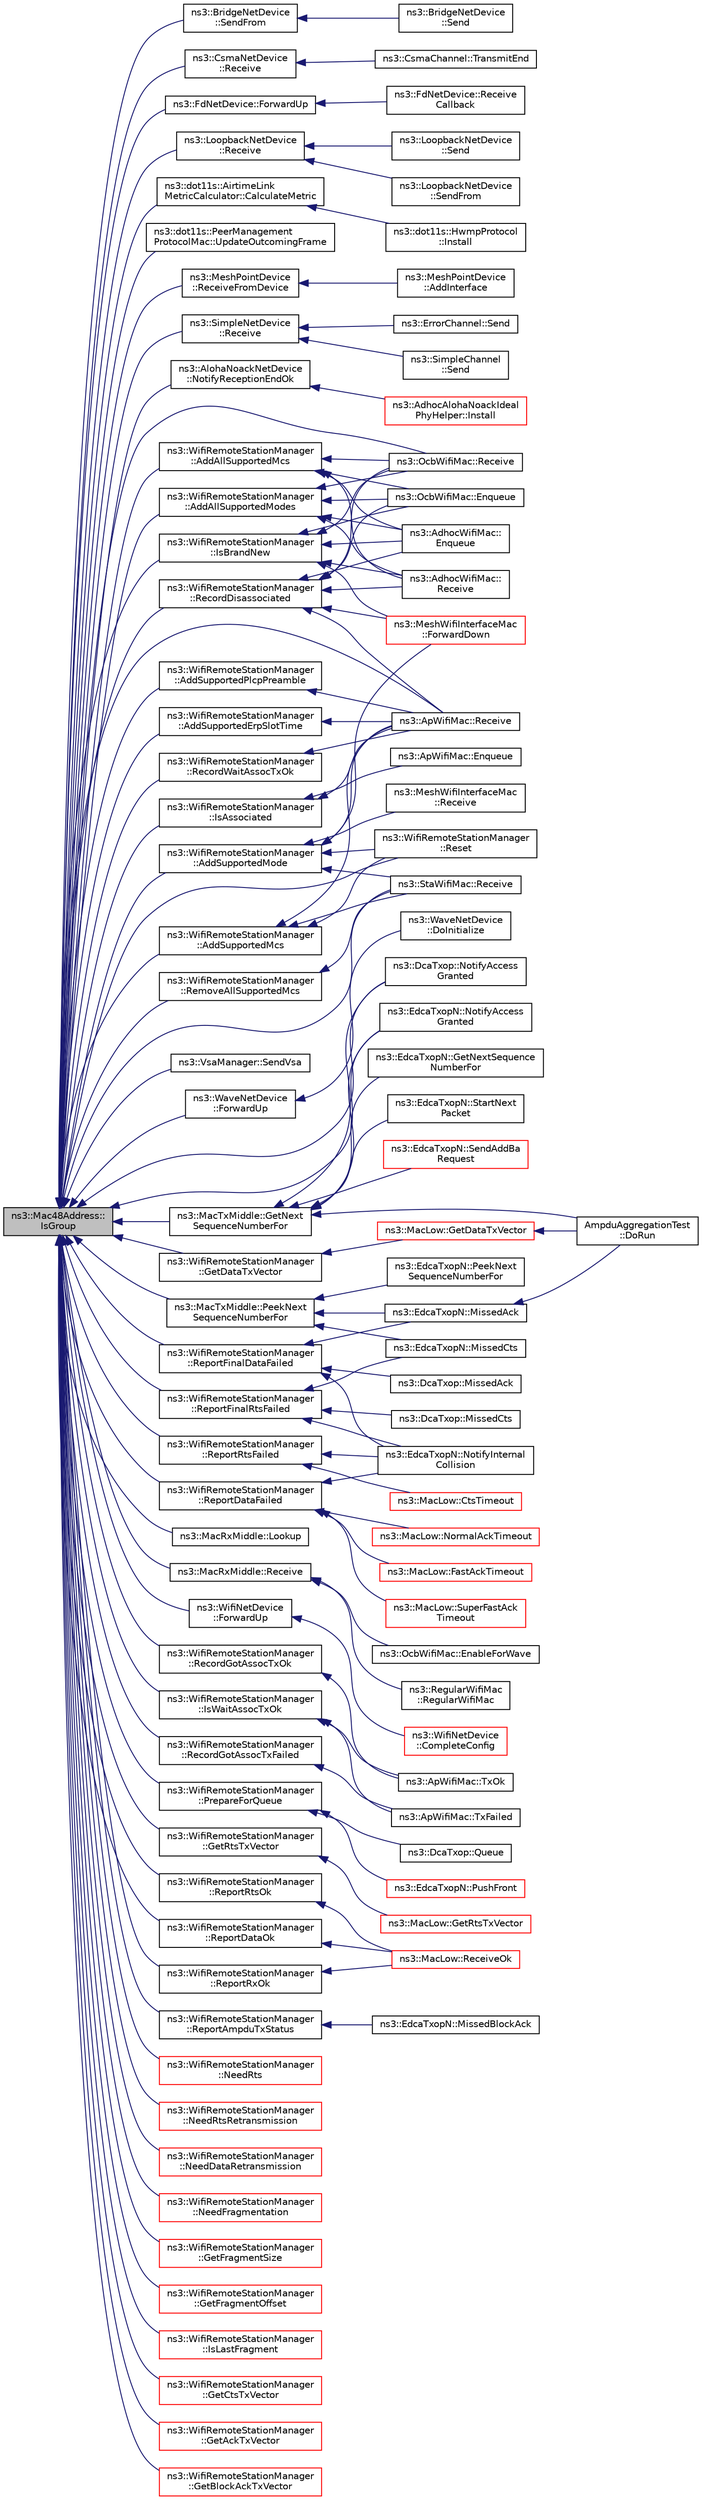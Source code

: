 digraph "ns3::Mac48Address::IsGroup"
{
  edge [fontname="Helvetica",fontsize="10",labelfontname="Helvetica",labelfontsize="10"];
  node [fontname="Helvetica",fontsize="10",shape=record];
  rankdir="LR";
  Node1 [label="ns3::Mac48Address::\lIsGroup",height=0.2,width=0.4,color="black", fillcolor="grey75", style="filled", fontcolor="black"];
  Node1 -> Node2 [dir="back",color="midnightblue",fontsize="10",style="solid"];
  Node2 [label="ns3::BridgeNetDevice\l::SendFrom",height=0.2,width=0.4,color="black", fillcolor="white", style="filled",URL="$d9/d8d/classns3_1_1BridgeNetDevice.html#a7ad2acf7936e29f003c9046d76ea2099"];
  Node2 -> Node3 [dir="back",color="midnightblue",fontsize="10",style="solid"];
  Node3 [label="ns3::BridgeNetDevice\l::Send",height=0.2,width=0.4,color="black", fillcolor="white", style="filled",URL="$d9/d8d/classns3_1_1BridgeNetDevice.html#ac94136d6499505f6712c939c35b97e06"];
  Node1 -> Node4 [dir="back",color="midnightblue",fontsize="10",style="solid"];
  Node4 [label="ns3::CsmaNetDevice\l::Receive",height=0.2,width=0.4,color="black", fillcolor="white", style="filled",URL="$d4/df2/classns3_1_1CsmaNetDevice.html#a640e48cd26f676994e0d76b5f34a5367"];
  Node4 -> Node5 [dir="back",color="midnightblue",fontsize="10",style="solid"];
  Node5 [label="ns3::CsmaChannel::TransmitEnd",height=0.2,width=0.4,color="black", fillcolor="white", style="filled",URL="$de/d86/classns3_1_1CsmaChannel.html#a720272c5f63d9bdd32d7ca43925ee6d2",tooltip="Indicates that the net device has finished transmitting the packet over the channel. "];
  Node1 -> Node6 [dir="back",color="midnightblue",fontsize="10",style="solid"];
  Node6 [label="ns3::FdNetDevice::ForwardUp",height=0.2,width=0.4,color="black", fillcolor="white", style="filled",URL="$d1/d50/classns3_1_1FdNetDevice.html#a7fd80498ff2e6f9fd91f0f5db3c5dbd5"];
  Node6 -> Node7 [dir="back",color="midnightblue",fontsize="10",style="solid"];
  Node7 [label="ns3::FdNetDevice::Receive\lCallback",height=0.2,width=0.4,color="black", fillcolor="white", style="filled",URL="$d1/d50/classns3_1_1FdNetDevice.html#a65d669a9883c299c5527bbe0b9f33aef"];
  Node1 -> Node8 [dir="back",color="midnightblue",fontsize="10",style="solid"];
  Node8 [label="ns3::LoopbackNetDevice\l::Receive",height=0.2,width=0.4,color="black", fillcolor="white", style="filled",URL="$d1/dd4/classns3_1_1LoopbackNetDevice.html#a2b5c5f64267ba906d149ab89d2831d34"];
  Node8 -> Node9 [dir="back",color="midnightblue",fontsize="10",style="solid"];
  Node9 [label="ns3::LoopbackNetDevice\l::Send",height=0.2,width=0.4,color="black", fillcolor="white", style="filled",URL="$d1/dd4/classns3_1_1LoopbackNetDevice.html#add41fe2884d42456ea019337bfa88c37"];
  Node8 -> Node10 [dir="back",color="midnightblue",fontsize="10",style="solid"];
  Node10 [label="ns3::LoopbackNetDevice\l::SendFrom",height=0.2,width=0.4,color="black", fillcolor="white", style="filled",URL="$d1/dd4/classns3_1_1LoopbackNetDevice.html#a95f0043ce01d85a65cf08cb6495886e0"];
  Node1 -> Node11 [dir="back",color="midnightblue",fontsize="10",style="solid"];
  Node11 [label="ns3::dot11s::AirtimeLink\lMetricCalculator::CalculateMetric",height=0.2,width=0.4,color="black", fillcolor="white", style="filled",URL="$da/d28/classns3_1_1dot11s_1_1AirtimeLinkMetricCalculator.html#a72c6cb74bc18c3d3faf86a1da79c9afd"];
  Node11 -> Node12 [dir="back",color="midnightblue",fontsize="10",style="solid"];
  Node12 [label="ns3::dot11s::HwmpProtocol\l::Install",height=0.2,width=0.4,color="black", fillcolor="white", style="filled",URL="$de/d15/classns3_1_1dot11s_1_1HwmpProtocol.html#ab8041a5b50c6ca47ffbcc751032856c3",tooltip="Install HWMP on given mesh point. "];
  Node1 -> Node13 [dir="back",color="midnightblue",fontsize="10",style="solid"];
  Node13 [label="ns3::dot11s::PeerManagement\lProtocolMac::UpdateOutcomingFrame",height=0.2,width=0.4,color="black", fillcolor="white", style="filled",URL="$dd/df9/classns3_1_1dot11s_1_1PeerManagementProtocolMac.html#a124edd9a9cce0b323ff5118d6f0b4069"];
  Node1 -> Node14 [dir="back",color="midnightblue",fontsize="10",style="solid"];
  Node14 [label="ns3::MeshPointDevice\l::ReceiveFromDevice",height=0.2,width=0.4,color="black", fillcolor="white", style="filled",URL="$d6/da9/classns3_1_1MeshPointDevice.html#a4d34699068f61ebcbb610c650b28af6b",tooltip="Receive packet from interface. "];
  Node14 -> Node15 [dir="back",color="midnightblue",fontsize="10",style="solid"];
  Node15 [label="ns3::MeshPointDevice\l::AddInterface",height=0.2,width=0.4,color="black", fillcolor="white", style="filled",URL="$d6/da9/classns3_1_1MeshPointDevice.html#a0001ebec0a10fc9cf05dd6da958a7e98",tooltip="Attach new interface to the station. Interface must support 48-bit MAC address and SendFrom method..."];
  Node1 -> Node16 [dir="back",color="midnightblue",fontsize="10",style="solid"];
  Node16 [label="ns3::SimpleNetDevice\l::Receive",height=0.2,width=0.4,color="black", fillcolor="white", style="filled",URL="$d2/d8f/classns3_1_1SimpleNetDevice.html#af603805c6f3145bde3e53c4c0d5108bc"];
  Node16 -> Node17 [dir="back",color="midnightblue",fontsize="10",style="solid"];
  Node17 [label="ns3::ErrorChannel::Send",height=0.2,width=0.4,color="black", fillcolor="white", style="filled",URL="$d9/d88/classns3_1_1ErrorChannel.html#a9bf289445c6da2b659ebbc46193c824e"];
  Node16 -> Node18 [dir="back",color="midnightblue",fontsize="10",style="solid"];
  Node18 [label="ns3::SimpleChannel\l::Send",height=0.2,width=0.4,color="black", fillcolor="white", style="filled",URL="$da/db9/classns3_1_1SimpleChannel.html#af454a78269793a4473f2cf69e0bc5676"];
  Node1 -> Node19 [dir="back",color="midnightblue",fontsize="10",style="solid"];
  Node19 [label="ns3::AlohaNoackNetDevice\l::NotifyReceptionEndOk",height=0.2,width=0.4,color="black", fillcolor="white", style="filled",URL="$d1/dd6/classns3_1_1AlohaNoackNetDevice.html#ad2a4bfeb92d6ad91a5d5c07918902f58"];
  Node19 -> Node20 [dir="back",color="midnightblue",fontsize="10",style="solid"];
  Node20 [label="ns3::AdhocAlohaNoackIdeal\lPhyHelper::Install",height=0.2,width=0.4,color="red", fillcolor="white", style="filled",URL="$d6/d7d/classns3_1_1AdhocAlohaNoackIdealPhyHelper.html#a0b9cb9d602fd1027f7f39a776e745abe"];
  Node1 -> Node21 [dir="back",color="midnightblue",fontsize="10",style="solid"];
  Node21 [label="ns3::OcbWifiMac::Receive",height=0.2,width=0.4,color="black", fillcolor="white", style="filled",URL="$d0/dd1/classns3_1_1OcbWifiMac.html#ad025b0fd981998bf3c527a9c4a719962"];
  Node1 -> Node22 [dir="back",color="midnightblue",fontsize="10",style="solid"];
  Node22 [label="ns3::VsaManager::SendVsa",height=0.2,width=0.4,color="black", fillcolor="white", style="filled",URL="$de/d6e/classns3_1_1VsaManager.html#af896634c89ed0725215aa5da43445295"];
  Node1 -> Node23 [dir="back",color="midnightblue",fontsize="10",style="solid"];
  Node23 [label="ns3::WaveNetDevice\l::ForwardUp",height=0.2,width=0.4,color="black", fillcolor="white", style="filled",URL="$d4/d1c/classns3_1_1WaveNetDevice.html#aa6dacd06c56a1796db12966008605edb"];
  Node23 -> Node24 [dir="back",color="midnightblue",fontsize="10",style="solid"];
  Node24 [label="ns3::WaveNetDevice\l::DoInitialize",height=0.2,width=0.4,color="black", fillcolor="white", style="filled",URL="$d4/d1c/classns3_1_1WaveNetDevice.html#af81a8cce97f26cfc0bfdad5e13fe4777"];
  Node1 -> Node25 [dir="back",color="midnightblue",fontsize="10",style="solid"];
  Node25 [label="ns3::ApWifiMac::Receive",height=0.2,width=0.4,color="black", fillcolor="white", style="filled",URL="$d0/d51/classns3_1_1ApWifiMac.html#ab7e832f29bf91319e3ecdf0de7d5d598"];
  Node1 -> Node26 [dir="back",color="midnightblue",fontsize="10",style="solid"];
  Node26 [label="ns3::DcaTxop::NotifyAccess\lGranted",height=0.2,width=0.4,color="black", fillcolor="white", style="filled",URL="$d3/d74/classns3_1_1DcaTxop.html#a1760d5870d8d96153165960172ba31d5"];
  Node1 -> Node27 [dir="back",color="midnightblue",fontsize="10",style="solid"];
  Node27 [label="ns3::EdcaTxopN::NotifyAccess\lGranted",height=0.2,width=0.4,color="black", fillcolor="white", style="filled",URL="$dc/db8/classns3_1_1EdcaTxopN.html#afeba080a6bf7d6074227e10321d1683d"];
  Node1 -> Node28 [dir="back",color="midnightblue",fontsize="10",style="solid"];
  Node28 [label="ns3::MacRxMiddle::Lookup",height=0.2,width=0.4,color="black", fillcolor="white", style="filled",URL="$d9/dfc/classns3_1_1MacRxMiddle.html#ac7ff36607c9fa9f207d70bd1c7f14bc7"];
  Node1 -> Node29 [dir="back",color="midnightblue",fontsize="10",style="solid"];
  Node29 [label="ns3::MacRxMiddle::Receive",height=0.2,width=0.4,color="black", fillcolor="white", style="filled",URL="$d9/dfc/classns3_1_1MacRxMiddle.html#a924ddb6f8cea2daa6701325c7422dc59"];
  Node29 -> Node30 [dir="back",color="midnightblue",fontsize="10",style="solid"];
  Node30 [label="ns3::OcbWifiMac::EnableForWave",height=0.2,width=0.4,color="black", fillcolor="white", style="filled",URL="$d0/dd1/classns3_1_1OcbWifiMac.html#a7da6015f1bb04ffbb0974f9c94ccf988"];
  Node29 -> Node31 [dir="back",color="midnightblue",fontsize="10",style="solid"];
  Node31 [label="ns3::RegularWifiMac\l::RegularWifiMac",height=0.2,width=0.4,color="black", fillcolor="white", style="filled",URL="$df/db9/classns3_1_1RegularWifiMac.html#a56bc0e2b8ecde6fc50e6f8921ce64957"];
  Node1 -> Node32 [dir="back",color="midnightblue",fontsize="10",style="solid"];
  Node32 [label="ns3::MacTxMiddle::GetNext\lSequenceNumberFor",height=0.2,width=0.4,color="black", fillcolor="white", style="filled",URL="$dd/daa/classns3_1_1MacTxMiddle.html#a791d277bf45e2b45b57b2fdb9417cc25"];
  Node32 -> Node26 [dir="back",color="midnightblue",fontsize="10",style="solid"];
  Node32 -> Node33 [dir="back",color="midnightblue",fontsize="10",style="solid"];
  Node33 [label="ns3::EdcaTxopN::GetNextSequence\lNumberFor",height=0.2,width=0.4,color="black", fillcolor="white", style="filled",URL="$dc/db8/classns3_1_1EdcaTxopN.html#a809758d4c7fe1c7663305c8a0df16e55"];
  Node32 -> Node27 [dir="back",color="midnightblue",fontsize="10",style="solid"];
  Node32 -> Node34 [dir="back",color="midnightblue",fontsize="10",style="solid"];
  Node34 [label="ns3::EdcaTxopN::StartNext\lPacket",height=0.2,width=0.4,color="black", fillcolor="white", style="filled",URL="$dc/db8/classns3_1_1EdcaTxopN.html#a86df91f79cf79fbb677bd53fddafdae0"];
  Node32 -> Node35 [dir="back",color="midnightblue",fontsize="10",style="solid"];
  Node35 [label="ns3::EdcaTxopN::SendAddBa\lRequest",height=0.2,width=0.4,color="red", fillcolor="white", style="filled",URL="$dc/db8/classns3_1_1EdcaTxopN.html#a5d000df80bfe3211aed2fee7c08b85d2"];
  Node32 -> Node36 [dir="back",color="midnightblue",fontsize="10",style="solid"];
  Node36 [label="AmpduAggregationTest\l::DoRun",height=0.2,width=0.4,color="black", fillcolor="white", style="filled",URL="$d2/db5/classAmpduAggregationTest.html#a7414dc8d4dd982ab4c1eaadb5b2c693d",tooltip="Implementation to actually run this TestCase. "];
  Node1 -> Node37 [dir="back",color="midnightblue",fontsize="10",style="solid"];
  Node37 [label="ns3::MacTxMiddle::PeekNext\lSequenceNumberFor",height=0.2,width=0.4,color="black", fillcolor="white", style="filled",URL="$dd/daa/classns3_1_1MacTxMiddle.html#a9ae98e7d98efae080431b7fe3b0a9a2d"];
  Node37 -> Node38 [dir="back",color="midnightblue",fontsize="10",style="solid"];
  Node38 [label="ns3::EdcaTxopN::PeekNext\lSequenceNumberFor",height=0.2,width=0.4,color="black", fillcolor="white", style="filled",URL="$dc/db8/classns3_1_1EdcaTxopN.html#a2498de1dde0c880d25b25844f24c0c81"];
  Node37 -> Node39 [dir="back",color="midnightblue",fontsize="10",style="solid"];
  Node39 [label="ns3::EdcaTxopN::MissedCts",height=0.2,width=0.4,color="black", fillcolor="white", style="filled",URL="$dc/db8/classns3_1_1EdcaTxopN.html#ab6f7016d503472174ce9fef2fd45de8e"];
  Node37 -> Node40 [dir="back",color="midnightblue",fontsize="10",style="solid"];
  Node40 [label="ns3::EdcaTxopN::MissedAck",height=0.2,width=0.4,color="black", fillcolor="white", style="filled",URL="$dc/db8/classns3_1_1EdcaTxopN.html#ad16ece50ac2937e5cdfeae010d4b5c88"];
  Node40 -> Node36 [dir="back",color="midnightblue",fontsize="10",style="solid"];
  Node1 -> Node41 [dir="back",color="midnightblue",fontsize="10",style="solid"];
  Node41 [label="ns3::StaWifiMac::Receive",height=0.2,width=0.4,color="black", fillcolor="white", style="filled",URL="$de/dbf/classns3_1_1StaWifiMac.html#ac11352c9502acc4b612224fc172c28f8"];
  Node1 -> Node42 [dir="back",color="midnightblue",fontsize="10",style="solid"];
  Node42 [label="ns3::WifiNetDevice\l::ForwardUp",height=0.2,width=0.4,color="black", fillcolor="white", style="filled",URL="$df/d58/classns3_1_1WifiNetDevice.html#a6a7b95ac786df55392a0e8dc624b75bf"];
  Node42 -> Node43 [dir="back",color="midnightblue",fontsize="10",style="solid"];
  Node43 [label="ns3::WifiNetDevice\l::CompleteConfig",height=0.2,width=0.4,color="red", fillcolor="white", style="filled",URL="$df/d58/classns3_1_1WifiNetDevice.html#a8cb2f1a2be048d6a5384f688934463e5"];
  Node1 -> Node44 [dir="back",color="midnightblue",fontsize="10",style="solid"];
  Node44 [label="ns3::WifiRemoteStationManager\l::Reset",height=0.2,width=0.4,color="black", fillcolor="white", style="filled",URL="$d6/d65/classns3_1_1WifiRemoteStationManager.html#af86b5a6762ddd264176af51442e7b3ed"];
  Node1 -> Node45 [dir="back",color="midnightblue",fontsize="10",style="solid"];
  Node45 [label="ns3::WifiRemoteStationManager\l::AddSupportedPlcpPreamble",height=0.2,width=0.4,color="black", fillcolor="white", style="filled",URL="$d6/d65/classns3_1_1WifiRemoteStationManager.html#a87909d301ec356d94d625e41d7015e5a"];
  Node45 -> Node25 [dir="back",color="midnightblue",fontsize="10",style="solid"];
  Node1 -> Node46 [dir="back",color="midnightblue",fontsize="10",style="solid"];
  Node46 [label="ns3::WifiRemoteStationManager\l::AddSupportedErpSlotTime",height=0.2,width=0.4,color="black", fillcolor="white", style="filled",URL="$d6/d65/classns3_1_1WifiRemoteStationManager.html#ad6f363b975424a99e6190d04078408e5"];
  Node46 -> Node25 [dir="back",color="midnightblue",fontsize="10",style="solid"];
  Node1 -> Node47 [dir="back",color="midnightblue",fontsize="10",style="solid"];
  Node47 [label="ns3::WifiRemoteStationManager\l::AddSupportedMode",height=0.2,width=0.4,color="black", fillcolor="white", style="filled",URL="$d6/d65/classns3_1_1WifiRemoteStationManager.html#a90f4d6b042c2692493446d36a3de799f"];
  Node47 -> Node48 [dir="back",color="midnightblue",fontsize="10",style="solid"];
  Node48 [label="ns3::MeshWifiInterfaceMac\l::ForwardDown",height=0.2,width=0.4,color="red", fillcolor="white", style="filled",URL="$d0/dd8/classns3_1_1MeshWifiInterfaceMac.html#ae8b4803a5031cf433ca13857ac6b3e93",tooltip="Send frame. Frame is supposed to be tagged by routing information. "];
  Node47 -> Node49 [dir="back",color="midnightblue",fontsize="10",style="solid"];
  Node49 [label="ns3::MeshWifiInterfaceMac\l::Receive",height=0.2,width=0.4,color="black", fillcolor="white", style="filled",URL="$d0/dd8/classns3_1_1MeshWifiInterfaceMac.html#a94acc69d8deb51faba4875f9df00b8c1",tooltip="Frame receive handler. "];
  Node47 -> Node25 [dir="back",color="midnightblue",fontsize="10",style="solid"];
  Node47 -> Node41 [dir="back",color="midnightblue",fontsize="10",style="solid"];
  Node47 -> Node44 [dir="back",color="midnightblue",fontsize="10",style="solid"];
  Node1 -> Node50 [dir="back",color="midnightblue",fontsize="10",style="solid"];
  Node50 [label="ns3::WifiRemoteStationManager\l::AddAllSupportedModes",height=0.2,width=0.4,color="black", fillcolor="white", style="filled",URL="$d6/d65/classns3_1_1WifiRemoteStationManager.html#a4820bca619f254af7ff3ea2990563dbe"];
  Node50 -> Node51 [dir="back",color="midnightblue",fontsize="10",style="solid"];
  Node51 [label="ns3::OcbWifiMac::Enqueue",height=0.2,width=0.4,color="black", fillcolor="white", style="filled",URL="$d0/dd1/classns3_1_1OcbWifiMac.html#a0e2d6d1c5841a46d5649a9b31cf9d51c"];
  Node50 -> Node21 [dir="back",color="midnightblue",fontsize="10",style="solid"];
  Node50 -> Node52 [dir="back",color="midnightblue",fontsize="10",style="solid"];
  Node52 [label="ns3::AdhocWifiMac::\lEnqueue",height=0.2,width=0.4,color="black", fillcolor="white", style="filled",URL="$da/dec/classns3_1_1AdhocWifiMac.html#a743d39d87f61965d34d41292b0650b87"];
  Node50 -> Node53 [dir="back",color="midnightblue",fontsize="10",style="solid"];
  Node53 [label="ns3::AdhocWifiMac::\lReceive",height=0.2,width=0.4,color="black", fillcolor="white", style="filled",URL="$da/dec/classns3_1_1AdhocWifiMac.html#a5abc017d64f109b0599e9cc123cbfeb8"];
  Node1 -> Node54 [dir="back",color="midnightblue",fontsize="10",style="solid"];
  Node54 [label="ns3::WifiRemoteStationManager\l::AddAllSupportedMcs",height=0.2,width=0.4,color="black", fillcolor="white", style="filled",URL="$d6/d65/classns3_1_1WifiRemoteStationManager.html#a284f2ff0fb0cde5c8b08a3671712de58"];
  Node54 -> Node51 [dir="back",color="midnightblue",fontsize="10",style="solid"];
  Node54 -> Node21 [dir="back",color="midnightblue",fontsize="10",style="solid"];
  Node54 -> Node52 [dir="back",color="midnightblue",fontsize="10",style="solid"];
  Node54 -> Node53 [dir="back",color="midnightblue",fontsize="10",style="solid"];
  Node1 -> Node55 [dir="back",color="midnightblue",fontsize="10",style="solid"];
  Node55 [label="ns3::WifiRemoteStationManager\l::RemoveAllSupportedMcs",height=0.2,width=0.4,color="black", fillcolor="white", style="filled",URL="$d6/d65/classns3_1_1WifiRemoteStationManager.html#a56e6fa217c536de55870bbb7166501c7"];
  Node55 -> Node41 [dir="back",color="midnightblue",fontsize="10",style="solid"];
  Node1 -> Node56 [dir="back",color="midnightblue",fontsize="10",style="solid"];
  Node56 [label="ns3::WifiRemoteStationManager\l::AddSupportedMcs",height=0.2,width=0.4,color="black", fillcolor="white", style="filled",URL="$d6/d65/classns3_1_1WifiRemoteStationManager.html#a4fd51c027afacdfa7225346d6d88c6b3"];
  Node56 -> Node25 [dir="back",color="midnightblue",fontsize="10",style="solid"];
  Node56 -> Node41 [dir="back",color="midnightblue",fontsize="10",style="solid"];
  Node56 -> Node44 [dir="back",color="midnightblue",fontsize="10",style="solid"];
  Node1 -> Node57 [dir="back",color="midnightblue",fontsize="10",style="solid"];
  Node57 [label="ns3::WifiRemoteStationManager\l::IsBrandNew",height=0.2,width=0.4,color="black", fillcolor="white", style="filled",URL="$d6/d65/classns3_1_1WifiRemoteStationManager.html#a7545940536c6520140bc7ff44b952d5d"];
  Node57 -> Node48 [dir="back",color="midnightblue",fontsize="10",style="solid"];
  Node57 -> Node51 [dir="back",color="midnightblue",fontsize="10",style="solid"];
  Node57 -> Node21 [dir="back",color="midnightblue",fontsize="10",style="solid"];
  Node57 -> Node52 [dir="back",color="midnightblue",fontsize="10",style="solid"];
  Node57 -> Node53 [dir="back",color="midnightblue",fontsize="10",style="solid"];
  Node1 -> Node58 [dir="back",color="midnightblue",fontsize="10",style="solid"];
  Node58 [label="ns3::WifiRemoteStationManager\l::IsAssociated",height=0.2,width=0.4,color="black", fillcolor="white", style="filled",URL="$d6/d65/classns3_1_1WifiRemoteStationManager.html#a1c3e9d6c0ca04ccb08793d034d9d156f"];
  Node58 -> Node59 [dir="back",color="midnightblue",fontsize="10",style="solid"];
  Node59 [label="ns3::ApWifiMac::Enqueue",height=0.2,width=0.4,color="black", fillcolor="white", style="filled",URL="$d0/d51/classns3_1_1ApWifiMac.html#a794a21315279c5b464be5af21f3352cb"];
  Node58 -> Node25 [dir="back",color="midnightblue",fontsize="10",style="solid"];
  Node1 -> Node60 [dir="back",color="midnightblue",fontsize="10",style="solid"];
  Node60 [label="ns3::WifiRemoteStationManager\l::IsWaitAssocTxOk",height=0.2,width=0.4,color="black", fillcolor="white", style="filled",URL="$d6/d65/classns3_1_1WifiRemoteStationManager.html#a6c528a30dc8733c17a928d645628369a"];
  Node60 -> Node61 [dir="back",color="midnightblue",fontsize="10",style="solid"];
  Node61 [label="ns3::ApWifiMac::TxOk",height=0.2,width=0.4,color="black", fillcolor="white", style="filled",URL="$d0/d51/classns3_1_1ApWifiMac.html#a42c321554bcf340cf7d3da46ad95b836"];
  Node60 -> Node62 [dir="back",color="midnightblue",fontsize="10",style="solid"];
  Node62 [label="ns3::ApWifiMac::TxFailed",height=0.2,width=0.4,color="black", fillcolor="white", style="filled",URL="$d0/d51/classns3_1_1ApWifiMac.html#aecabca257eb2b43205eeefd63d09de95"];
  Node1 -> Node63 [dir="back",color="midnightblue",fontsize="10",style="solid"];
  Node63 [label="ns3::WifiRemoteStationManager\l::RecordWaitAssocTxOk",height=0.2,width=0.4,color="black", fillcolor="white", style="filled",URL="$d6/d65/classns3_1_1WifiRemoteStationManager.html#a884385355dee42ba3eed2757bc485ac8"];
  Node63 -> Node25 [dir="back",color="midnightblue",fontsize="10",style="solid"];
  Node1 -> Node64 [dir="back",color="midnightblue",fontsize="10",style="solid"];
  Node64 [label="ns3::WifiRemoteStationManager\l::RecordGotAssocTxOk",height=0.2,width=0.4,color="black", fillcolor="white", style="filled",URL="$d6/d65/classns3_1_1WifiRemoteStationManager.html#a8c61f2f22d687bcb7eff7c5342906005"];
  Node64 -> Node61 [dir="back",color="midnightblue",fontsize="10",style="solid"];
  Node1 -> Node65 [dir="back",color="midnightblue",fontsize="10",style="solid"];
  Node65 [label="ns3::WifiRemoteStationManager\l::RecordGotAssocTxFailed",height=0.2,width=0.4,color="black", fillcolor="white", style="filled",URL="$d6/d65/classns3_1_1WifiRemoteStationManager.html#ae84c9b8961758783f13640e2300aab83"];
  Node65 -> Node62 [dir="back",color="midnightblue",fontsize="10",style="solid"];
  Node1 -> Node66 [dir="back",color="midnightblue",fontsize="10",style="solid"];
  Node66 [label="ns3::WifiRemoteStationManager\l::RecordDisassociated",height=0.2,width=0.4,color="black", fillcolor="white", style="filled",URL="$d6/d65/classns3_1_1WifiRemoteStationManager.html#abcb92c63342aed2603c1dfb131e0fe8a"];
  Node66 -> Node48 [dir="back",color="midnightblue",fontsize="10",style="solid"];
  Node66 -> Node51 [dir="back",color="midnightblue",fontsize="10",style="solid"];
  Node66 -> Node21 [dir="back",color="midnightblue",fontsize="10",style="solid"];
  Node66 -> Node52 [dir="back",color="midnightblue",fontsize="10",style="solid"];
  Node66 -> Node53 [dir="back",color="midnightblue",fontsize="10",style="solid"];
  Node66 -> Node25 [dir="back",color="midnightblue",fontsize="10",style="solid"];
  Node1 -> Node67 [dir="back",color="midnightblue",fontsize="10",style="solid"];
  Node67 [label="ns3::WifiRemoteStationManager\l::PrepareForQueue",height=0.2,width=0.4,color="black", fillcolor="white", style="filled",URL="$d6/d65/classns3_1_1WifiRemoteStationManager.html#a4812b9abae368de05cbd1393b7053f90"];
  Node67 -> Node68 [dir="back",color="midnightblue",fontsize="10",style="solid"];
  Node68 [label="ns3::DcaTxop::Queue",height=0.2,width=0.4,color="black", fillcolor="white", style="filled",URL="$d3/d74/classns3_1_1DcaTxop.html#a81822147a9d3f8db1759e4cb5d568f7c"];
  Node67 -> Node69 [dir="back",color="midnightblue",fontsize="10",style="solid"];
  Node69 [label="ns3::EdcaTxopN::PushFront",height=0.2,width=0.4,color="red", fillcolor="white", style="filled",URL="$dc/db8/classns3_1_1EdcaTxopN.html#a4ff1922de0b92b5f6a9104b714d82c0b"];
  Node1 -> Node70 [dir="back",color="midnightblue",fontsize="10",style="solid"];
  Node70 [label="ns3::WifiRemoteStationManager\l::GetDataTxVector",height=0.2,width=0.4,color="black", fillcolor="white", style="filled",URL="$d6/d65/classns3_1_1WifiRemoteStationManager.html#ad81efbe48611977c8cea482721fd823b"];
  Node70 -> Node71 [dir="back",color="midnightblue",fontsize="10",style="solid"];
  Node71 [label="ns3::MacLow::GetDataTxVector",height=0.2,width=0.4,color="red", fillcolor="white", style="filled",URL="$d3/da6/classns3_1_1MacLow.html#a04bad04eade9ff1de0940b01c5bcf514"];
  Node71 -> Node36 [dir="back",color="midnightblue",fontsize="10",style="solid"];
  Node1 -> Node72 [dir="back",color="midnightblue",fontsize="10",style="solid"];
  Node72 [label="ns3::WifiRemoteStationManager\l::GetRtsTxVector",height=0.2,width=0.4,color="black", fillcolor="white", style="filled",URL="$d6/d65/classns3_1_1WifiRemoteStationManager.html#a0f4f6984f11037508c46a1af90508a34"];
  Node72 -> Node73 [dir="back",color="midnightblue",fontsize="10",style="solid"];
  Node73 [label="ns3::MacLow::GetRtsTxVector",height=0.2,width=0.4,color="red", fillcolor="white", style="filled",URL="$d3/da6/classns3_1_1MacLow.html#ac6133f8084d7d290687da468665e36a0"];
  Node1 -> Node74 [dir="back",color="midnightblue",fontsize="10",style="solid"];
  Node74 [label="ns3::WifiRemoteStationManager\l::ReportRtsFailed",height=0.2,width=0.4,color="black", fillcolor="white", style="filled",URL="$d6/d65/classns3_1_1WifiRemoteStationManager.html#ad3844da681fd76f907293f5ff45187ec"];
  Node74 -> Node75 [dir="back",color="midnightblue",fontsize="10",style="solid"];
  Node75 [label="ns3::EdcaTxopN::NotifyInternal\lCollision",height=0.2,width=0.4,color="black", fillcolor="white", style="filled",URL="$dc/db8/classns3_1_1EdcaTxopN.html#a900ab43f62b74939c62121562d1969e2"];
  Node74 -> Node76 [dir="back",color="midnightblue",fontsize="10",style="solid"];
  Node76 [label="ns3::MacLow::CtsTimeout",height=0.2,width=0.4,color="red", fillcolor="white", style="filled",URL="$d3/da6/classns3_1_1MacLow.html#a35adb9b4c7f1035da2cb080289ba9cf7"];
  Node1 -> Node77 [dir="back",color="midnightblue",fontsize="10",style="solid"];
  Node77 [label="ns3::WifiRemoteStationManager\l::ReportDataFailed",height=0.2,width=0.4,color="black", fillcolor="white", style="filled",URL="$d6/d65/classns3_1_1WifiRemoteStationManager.html#a36ca84ae0bbcd9b95cc353a568023e8b"];
  Node77 -> Node75 [dir="back",color="midnightblue",fontsize="10",style="solid"];
  Node77 -> Node78 [dir="back",color="midnightblue",fontsize="10",style="solid"];
  Node78 [label="ns3::MacLow::NormalAckTimeout",height=0.2,width=0.4,color="red", fillcolor="white", style="filled",URL="$d3/da6/classns3_1_1MacLow.html#a4d730ac2acea66982b4d257e06e22387"];
  Node77 -> Node79 [dir="back",color="midnightblue",fontsize="10",style="solid"];
  Node79 [label="ns3::MacLow::FastAckTimeout",height=0.2,width=0.4,color="red", fillcolor="white", style="filled",URL="$d3/da6/classns3_1_1MacLow.html#aa893a4401552fa384df6195578013b45"];
  Node77 -> Node80 [dir="back",color="midnightblue",fontsize="10",style="solid"];
  Node80 [label="ns3::MacLow::SuperFastAck\lTimeout",height=0.2,width=0.4,color="red", fillcolor="white", style="filled",URL="$d3/da6/classns3_1_1MacLow.html#ac1b528bbd4c14f0a7c4575c0fee242ee"];
  Node1 -> Node81 [dir="back",color="midnightblue",fontsize="10",style="solid"];
  Node81 [label="ns3::WifiRemoteStationManager\l::ReportRtsOk",height=0.2,width=0.4,color="black", fillcolor="white", style="filled",URL="$d6/d65/classns3_1_1WifiRemoteStationManager.html#a2425bdf15c98334f1714c75111725fa3"];
  Node81 -> Node82 [dir="back",color="midnightblue",fontsize="10",style="solid"];
  Node82 [label="ns3::MacLow::ReceiveOk",height=0.2,width=0.4,color="red", fillcolor="white", style="filled",URL="$d3/da6/classns3_1_1MacLow.html#ade59e3a5e41c6ccbafd93501d7e9fbc0"];
  Node1 -> Node83 [dir="back",color="midnightblue",fontsize="10",style="solid"];
  Node83 [label="ns3::WifiRemoteStationManager\l::ReportDataOk",height=0.2,width=0.4,color="black", fillcolor="white", style="filled",URL="$d6/d65/classns3_1_1WifiRemoteStationManager.html#a38c1f44b154a85d4989efa5791aeac04"];
  Node83 -> Node82 [dir="back",color="midnightblue",fontsize="10",style="solid"];
  Node1 -> Node84 [dir="back",color="midnightblue",fontsize="10",style="solid"];
  Node84 [label="ns3::WifiRemoteStationManager\l::ReportFinalRtsFailed",height=0.2,width=0.4,color="black", fillcolor="white", style="filled",URL="$d6/d65/classns3_1_1WifiRemoteStationManager.html#ab47024978076386cbfe3f0235bba742b"];
  Node84 -> Node85 [dir="back",color="midnightblue",fontsize="10",style="solid"];
  Node85 [label="ns3::DcaTxop::MissedCts",height=0.2,width=0.4,color="black", fillcolor="white", style="filled",URL="$d3/d74/classns3_1_1DcaTxop.html#af27914f05cda12aa0fc6245f054c45bd"];
  Node84 -> Node75 [dir="back",color="midnightblue",fontsize="10",style="solid"];
  Node84 -> Node39 [dir="back",color="midnightblue",fontsize="10",style="solid"];
  Node1 -> Node86 [dir="back",color="midnightblue",fontsize="10",style="solid"];
  Node86 [label="ns3::WifiRemoteStationManager\l::ReportFinalDataFailed",height=0.2,width=0.4,color="black", fillcolor="white", style="filled",URL="$d6/d65/classns3_1_1WifiRemoteStationManager.html#a816830f6f7c76615b6f0066f3c5809bd"];
  Node86 -> Node87 [dir="back",color="midnightblue",fontsize="10",style="solid"];
  Node87 [label="ns3::DcaTxop::MissedAck",height=0.2,width=0.4,color="black", fillcolor="white", style="filled",URL="$d3/d74/classns3_1_1DcaTxop.html#ad3e81e84ae17a53ba12407f5954ca96a"];
  Node86 -> Node75 [dir="back",color="midnightblue",fontsize="10",style="solid"];
  Node86 -> Node40 [dir="back",color="midnightblue",fontsize="10",style="solid"];
  Node1 -> Node88 [dir="back",color="midnightblue",fontsize="10",style="solid"];
  Node88 [label="ns3::WifiRemoteStationManager\l::ReportRxOk",height=0.2,width=0.4,color="black", fillcolor="white", style="filled",URL="$d6/d65/classns3_1_1WifiRemoteStationManager.html#a58e79dd3960c03fdd28ee8c0dde03d8f"];
  Node88 -> Node82 [dir="back",color="midnightblue",fontsize="10",style="solid"];
  Node1 -> Node89 [dir="back",color="midnightblue",fontsize="10",style="solid"];
  Node89 [label="ns3::WifiRemoteStationManager\l::ReportAmpduTxStatus",height=0.2,width=0.4,color="black", fillcolor="white", style="filled",URL="$d6/d65/classns3_1_1WifiRemoteStationManager.html#a9630acb259fe192dfd7606fd459c9cdc"];
  Node89 -> Node90 [dir="back",color="midnightblue",fontsize="10",style="solid"];
  Node90 [label="ns3::EdcaTxopN::MissedBlockAck",height=0.2,width=0.4,color="black", fillcolor="white", style="filled",URL="$dc/db8/classns3_1_1EdcaTxopN.html#a91aae2c1ab764e8e4cb857ef97fa235b"];
  Node1 -> Node91 [dir="back",color="midnightblue",fontsize="10",style="solid"];
  Node91 [label="ns3::WifiRemoteStationManager\l::NeedRts",height=0.2,width=0.4,color="red", fillcolor="white", style="filled",URL="$d6/d65/classns3_1_1WifiRemoteStationManager.html#a1552c041e2344e355e9a28859054db27"];
  Node1 -> Node92 [dir="back",color="midnightblue",fontsize="10",style="solid"];
  Node92 [label="ns3::WifiRemoteStationManager\l::NeedRtsRetransmission",height=0.2,width=0.4,color="red", fillcolor="white", style="filled",URL="$d6/d65/classns3_1_1WifiRemoteStationManager.html#aca800de3a5d9c62f17ddf1ffb702f105"];
  Node1 -> Node93 [dir="back",color="midnightblue",fontsize="10",style="solid"];
  Node93 [label="ns3::WifiRemoteStationManager\l::NeedDataRetransmission",height=0.2,width=0.4,color="red", fillcolor="white", style="filled",URL="$d6/d65/classns3_1_1WifiRemoteStationManager.html#a7f47c104a6e3f80732c61dec885f509e"];
  Node1 -> Node94 [dir="back",color="midnightblue",fontsize="10",style="solid"];
  Node94 [label="ns3::WifiRemoteStationManager\l::NeedFragmentation",height=0.2,width=0.4,color="red", fillcolor="white", style="filled",URL="$d6/d65/classns3_1_1WifiRemoteStationManager.html#a42ff3d9a0bf8c3e612271a317aa052be"];
  Node1 -> Node95 [dir="back",color="midnightblue",fontsize="10",style="solid"];
  Node95 [label="ns3::WifiRemoteStationManager\l::GetFragmentSize",height=0.2,width=0.4,color="red", fillcolor="white", style="filled",URL="$d6/d65/classns3_1_1WifiRemoteStationManager.html#ae646308621e90ca3ae6ca6de3540cff2"];
  Node1 -> Node96 [dir="back",color="midnightblue",fontsize="10",style="solid"];
  Node96 [label="ns3::WifiRemoteStationManager\l::GetFragmentOffset",height=0.2,width=0.4,color="red", fillcolor="white", style="filled",URL="$d6/d65/classns3_1_1WifiRemoteStationManager.html#a3bc4865736b8b3a8f593325bb2bdb655"];
  Node1 -> Node97 [dir="back",color="midnightblue",fontsize="10",style="solid"];
  Node97 [label="ns3::WifiRemoteStationManager\l::IsLastFragment",height=0.2,width=0.4,color="red", fillcolor="white", style="filled",URL="$d6/d65/classns3_1_1WifiRemoteStationManager.html#af88757b4d170e2aa444f8922c3b90503"];
  Node1 -> Node98 [dir="back",color="midnightblue",fontsize="10",style="solid"];
  Node98 [label="ns3::WifiRemoteStationManager\l::GetCtsTxVector",height=0.2,width=0.4,color="red", fillcolor="white", style="filled",URL="$d6/d65/classns3_1_1WifiRemoteStationManager.html#ab19cddba368c52aae1b48cd7db0ddd61"];
  Node1 -> Node99 [dir="back",color="midnightblue",fontsize="10",style="solid"];
  Node99 [label="ns3::WifiRemoteStationManager\l::GetAckTxVector",height=0.2,width=0.4,color="red", fillcolor="white", style="filled",URL="$d6/d65/classns3_1_1WifiRemoteStationManager.html#ab04252f5a7892bfe9c1b690e2869ca9d"];
  Node1 -> Node100 [dir="back",color="midnightblue",fontsize="10",style="solid"];
  Node100 [label="ns3::WifiRemoteStationManager\l::GetBlockAckTxVector",height=0.2,width=0.4,color="red", fillcolor="white", style="filled",URL="$d6/d65/classns3_1_1WifiRemoteStationManager.html#a178c4ab0c61a9e3b6072c1339c9880b3"];
}
